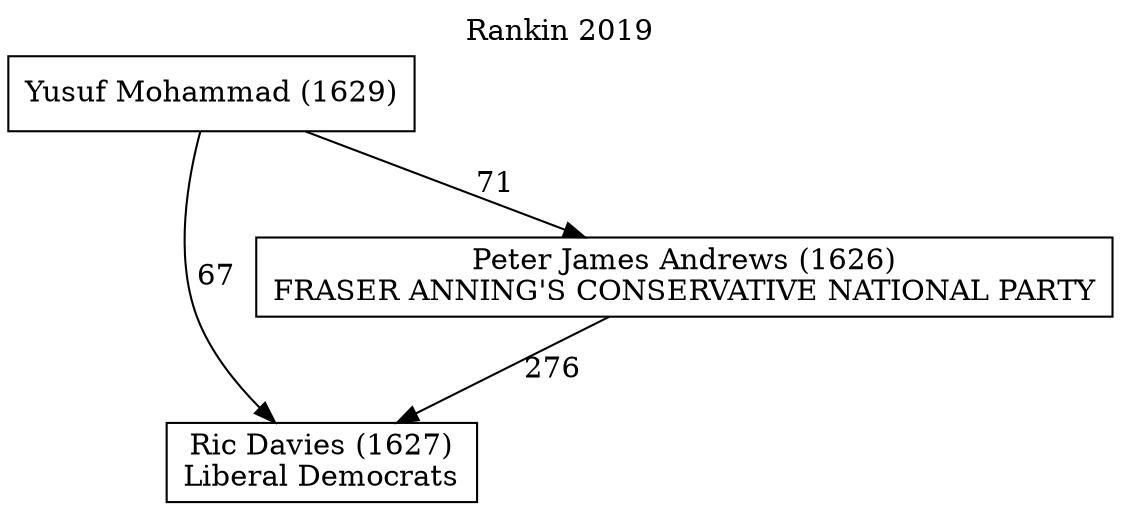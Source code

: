 // House preference flow
digraph "Ric Davies (1627)_Rankin_2019" {
	graph [label="Rankin 2019" labelloc=t mclimit=10]
	node [shape=box]
	"Ric Davies (1627)" [label="Ric Davies (1627)
Liberal Democrats"]
	"Peter James Andrews (1626)" [label="Peter James Andrews (1626)
FRASER ANNING'S CONSERVATIVE NATIONAL PARTY"]
	"Yusuf Mohammad (1629)" [label="Yusuf Mohammad (1629)
"]
	"Peter James Andrews (1626)" -> "Ric Davies (1627)" [label=276]
	"Yusuf Mohammad (1629)" -> "Peter James Andrews (1626)" [label=71]
	"Yusuf Mohammad (1629)" -> "Ric Davies (1627)" [label=67]
}
